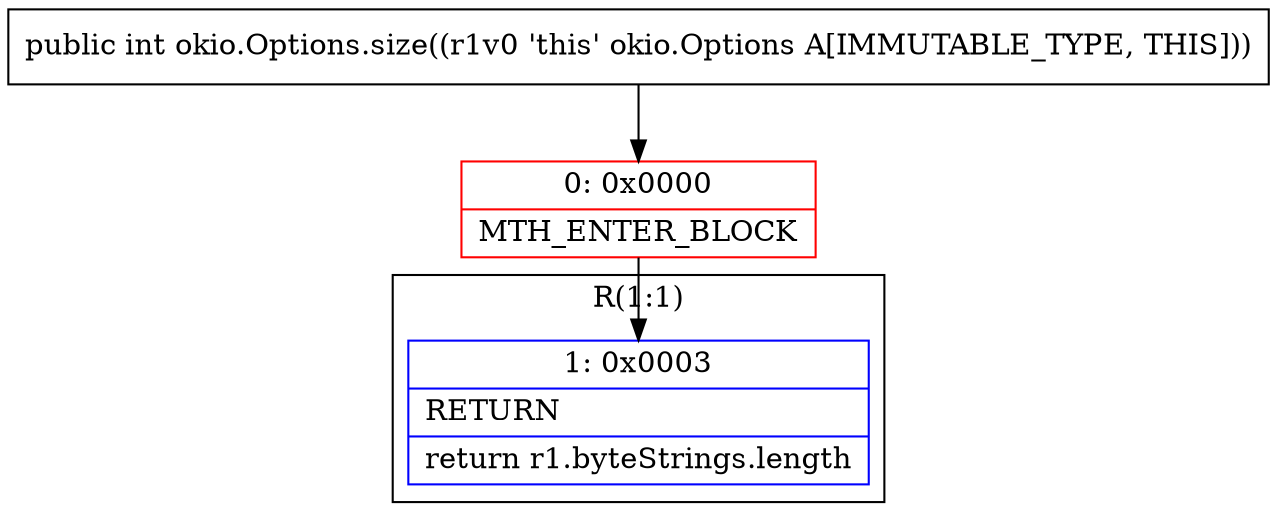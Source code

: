 digraph "CFG forokio.Options.size()I" {
subgraph cluster_Region_1954983641 {
label = "R(1:1)";
node [shape=record,color=blue];
Node_1 [shape=record,label="{1\:\ 0x0003|RETURN\l|return r1.byteStrings.length\l}"];
}
Node_0 [shape=record,color=red,label="{0\:\ 0x0000|MTH_ENTER_BLOCK\l}"];
MethodNode[shape=record,label="{public int okio.Options.size((r1v0 'this' okio.Options A[IMMUTABLE_TYPE, THIS])) }"];
MethodNode -> Node_0;
Node_0 -> Node_1;
}

